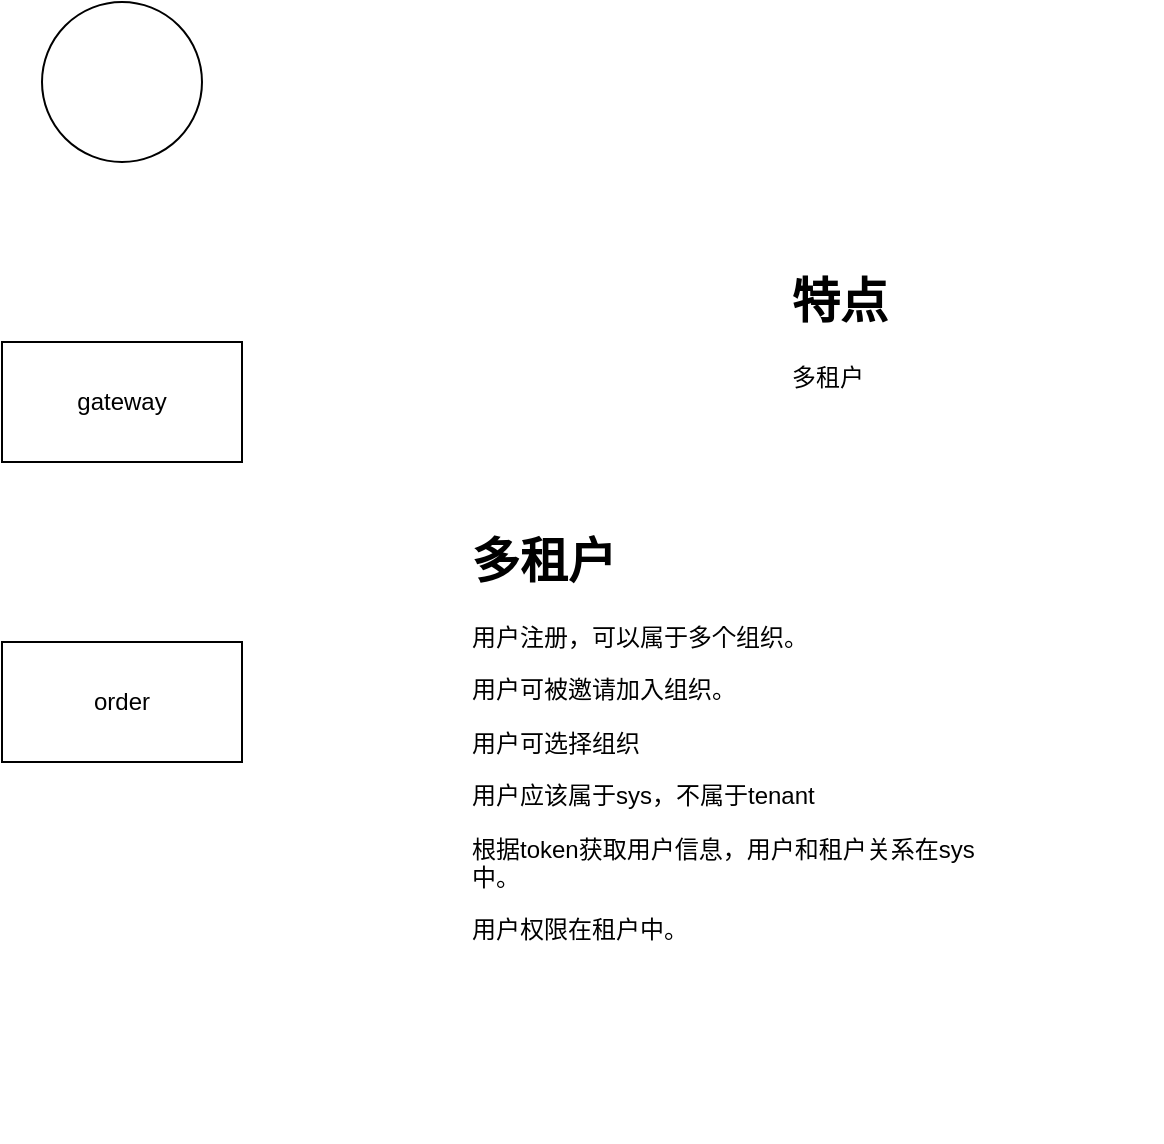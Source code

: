 <mxfile version="14.6.11" type="github">
  <diagram id="ZyvHCC_fldNmMhv_airG" name="Page-1">
    <mxGraphModel dx="1141" dy="619" grid="1" gridSize="10" guides="1" tooltips="1" connect="1" arrows="1" fold="1" page="1" pageScale="1" pageWidth="827" pageHeight="1169" math="0" shadow="0">
      <root>
        <mxCell id="0" />
        <mxCell id="1" parent="0" />
        <mxCell id="V1y2JXniU2nf7dPfvBWJ-1" value="gateway" style="rounded=0;whiteSpace=wrap;html=1;" vertex="1" parent="1">
          <mxGeometry x="200" y="190" width="120" height="60" as="geometry" />
        </mxCell>
        <mxCell id="V1y2JXniU2nf7dPfvBWJ-2" value="order" style="rounded=0;whiteSpace=wrap;html=1;" vertex="1" parent="1">
          <mxGeometry x="200" y="340" width="120" height="60" as="geometry" />
        </mxCell>
        <mxCell id="V1y2JXniU2nf7dPfvBWJ-3" value="" style="ellipse;whiteSpace=wrap;html=1;aspect=fixed;" vertex="1" parent="1">
          <mxGeometry x="220" y="20" width="80" height="80" as="geometry" />
        </mxCell>
        <mxCell id="V1y2JXniU2nf7dPfvBWJ-4" value="&lt;h1&gt;特点&lt;/h1&gt;&lt;p&gt;多租户&lt;/p&gt;" style="text;html=1;strokeColor=none;fillColor=none;spacing=5;spacingTop=-20;whiteSpace=wrap;overflow=hidden;rounded=0;" vertex="1" parent="1">
          <mxGeometry x="590" y="150" width="190" height="120" as="geometry" />
        </mxCell>
        <mxCell id="V1y2JXniU2nf7dPfvBWJ-5" value="&lt;h1&gt;多租户&lt;/h1&gt;&lt;p&gt;用户注册，可以属于多个组织。&lt;/p&gt;&lt;p&gt;用户可被邀请加入组织。&lt;/p&gt;&lt;p&gt;用户可选择组织&lt;/p&gt;&lt;p&gt;用户应该属于sys，不属于tenant&lt;/p&gt;&lt;p&gt;根据token获取用户信息，&lt;span&gt;用户和租户关系在sys中。&lt;/span&gt;&lt;/p&gt;&lt;p&gt;&lt;span&gt;用户权限在租户中。&lt;/span&gt;&lt;/p&gt;&lt;p&gt;&lt;br&gt;&lt;/p&gt;" style="text;html=1;strokeColor=none;fillColor=none;spacing=5;spacingTop=-20;whiteSpace=wrap;overflow=hidden;rounded=0;" vertex="1" parent="1">
          <mxGeometry x="430" y="280" width="280" height="310" as="geometry" />
        </mxCell>
      </root>
    </mxGraphModel>
  </diagram>
</mxfile>
